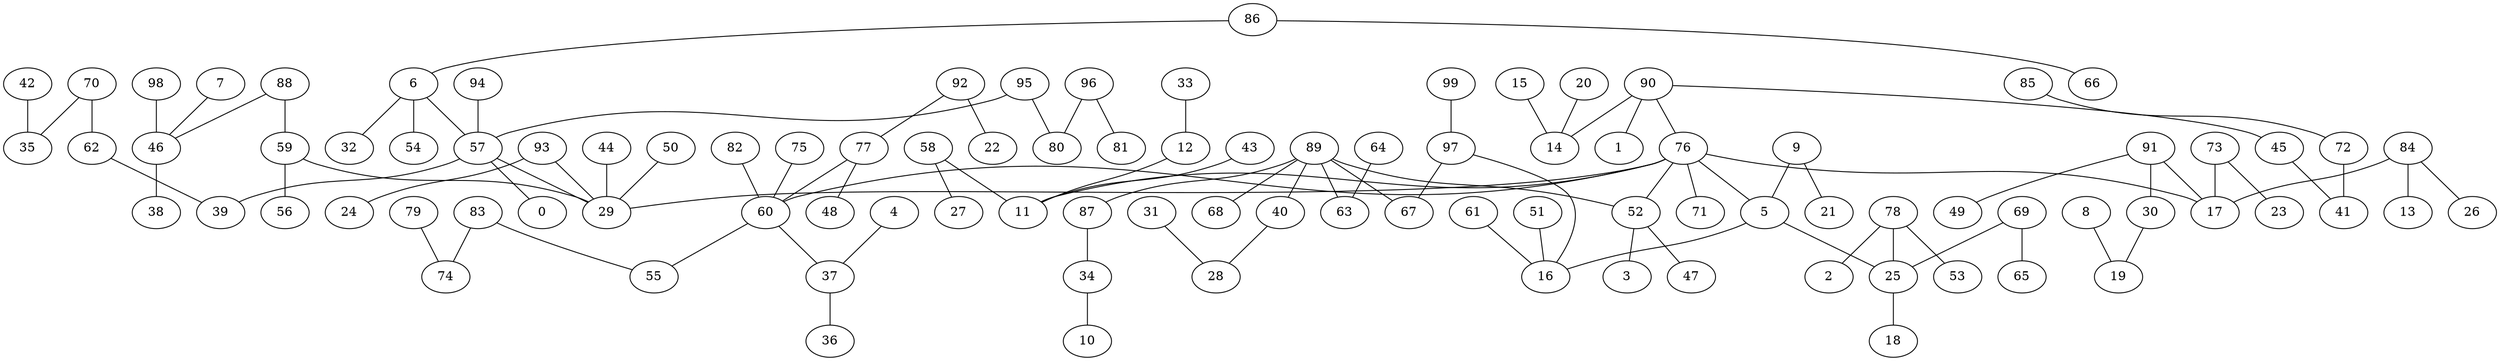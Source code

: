 digraph GG_graph {

subgraph G_graph {
edge [color = black]
"42" -> "35" [dir = none]
"75" -> "60" [dir = none]
"94" -> "57" [dir = none]
"15" -> "14" [dir = none]
"83" -> "74" [dir = none]
"83" -> "55" [dir = none]
"12" -> "11" [dir = none]
"4" -> "37" [dir = none]
"61" -> "16" [dir = none]
"8" -> "19" [dir = none]
"70" -> "35" [dir = none]
"70" -> "62" [dir = none]
"85" -> "72" [dir = none]
"34" -> "10" [dir = none]
"82" -> "60" [dir = none]
"89" -> "68" [dir = none]
"89" -> "40" [dir = none]
"89" -> "63" [dir = none]
"89" -> "87" [dir = none]
"89" -> "52" [dir = none]
"98" -> "46" [dir = none]
"79" -> "74" [dir = none]
"99" -> "97" [dir = none]
"88" -> "46" [dir = none]
"88" -> "59" [dir = none]
"52" -> "3" [dir = none]
"52" -> "47" [dir = none]
"40" -> "28" [dir = none]
"87" -> "34" [dir = none]
"20" -> "14" [dir = none]
"86" -> "66" [dir = none]
"86" -> "6" [dir = none]
"91" -> "49" [dir = none]
"91" -> "30" [dir = none]
"91" -> "17" [dir = none]
"50" -> "29" [dir = none]
"59" -> "56" [dir = none]
"59" -> "29" [dir = none]
"92" -> "22" [dir = none]
"92" -> "77" [dir = none]
"76" -> "71" [dir = none]
"76" -> "11" [dir = none]
"76" -> "52" [dir = none]
"76" -> "17" [dir = none]
"76" -> "60" [dir = none]
"76" -> "5" [dir = none]
"76" -> "29" [dir = none]
"90" -> "1" [dir = none]
"90" -> "14" [dir = none]
"90" -> "45" [dir = none]
"90" -> "76" [dir = none]
"5" -> "25" [dir = none]
"5" -> "16" [dir = none]
"31" -> "28" [dir = none]
"57" -> "39" [dir = none]
"57" -> "0" [dir = none]
"57" -> "29" [dir = none]
"45" -> "41" [dir = none]
"33" -> "12" [dir = none]
"6" -> "32" [dir = none]
"6" -> "54" [dir = none]
"6" -> "57" [dir = none]
"51" -> "16" [dir = none]
"60" -> "37" [dir = none]
"60" -> "55" [dir = none]
"78" -> "2" [dir = none]
"78" -> "53" [dir = none]
"78" -> "25" [dir = none]
"25" -> "18" [dir = none]
"62" -> "39" [dir = none]
"97" -> "67" [dir = none]
"97" -> "16" [dir = none]
"64" -> "63" [dir = none]
"77" -> "48" [dir = none]
"77" -> "60" [dir = none]
"73" -> "23" [dir = none]
"73" -> "17" [dir = none]
"72" -> "41" [dir = none]
"7" -> "46" [dir = none]
"44" -> "29" [dir = none]
"30" -> "19" [dir = none]
"84" -> "26" [dir = none]
"84" -> "13" [dir = none]
"84" -> "17" [dir = none]
"58" -> "27" [dir = none]
"58" -> "11" [dir = none]
"9" -> "21" [dir = none]
"9" -> "5" [dir = none]
"93" -> "24" [dir = none]
"93" -> "29" [dir = none]
"95" -> "80" [dir = none]
"95" -> "57" [dir = none]
"69" -> "65" [dir = none]
"69" -> "25" [dir = none]
"37" -> "36" [dir = none]
"46" -> "38" [dir = none]
"43" -> "11" [dir = none]
"96" -> "81" [dir = none]
"96" -> "80" [dir = none]
"89" -> "67" [dir = none]
}

}
